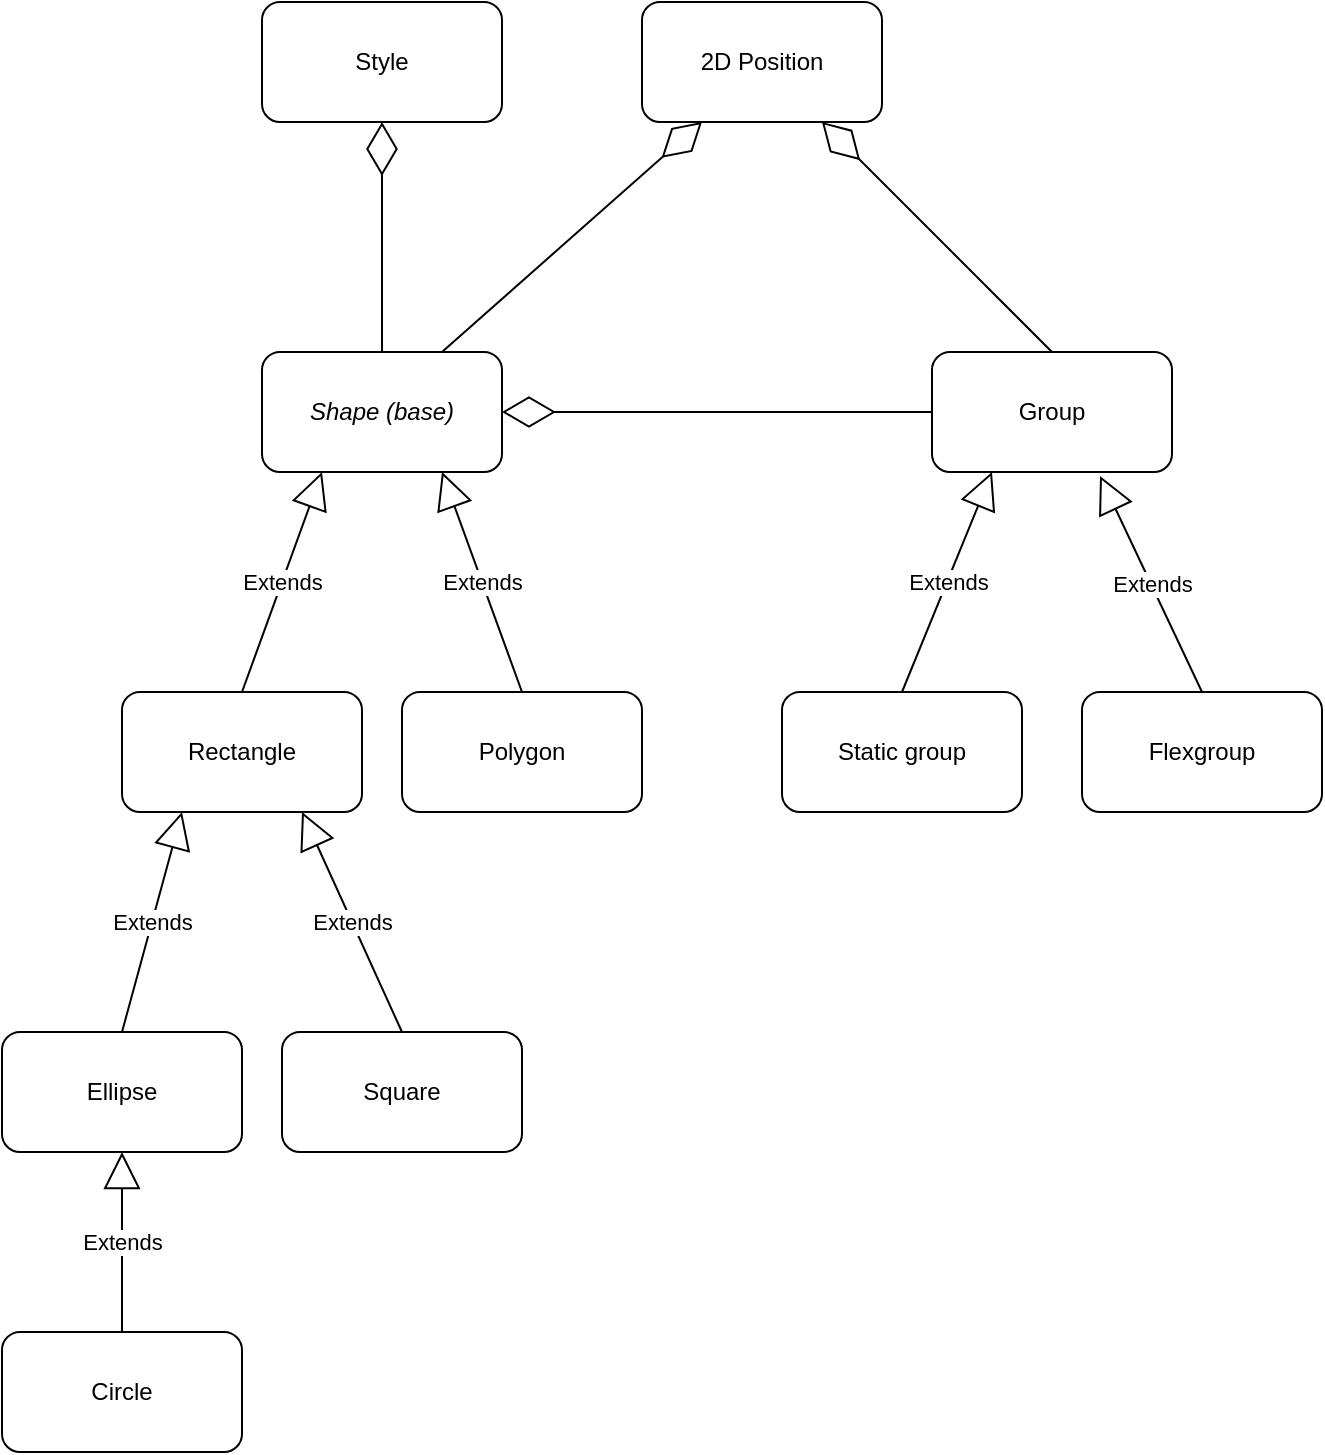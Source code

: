 <mxfile version="11.3.1" type="device" pages="1"><diagram id="XUAD37Boa60nV768_-Lt" name="Page-1"><mxGraphModel dx="2942" dy="1105" grid="1" gridSize="10" guides="1" tooltips="1" connect="1" arrows="1" fold="1" page="1" pageScale="1" pageWidth="850" pageHeight="1100" math="0" shadow="0"><root><mxCell id="0"/><mxCell id="1" parent="0"/><mxCell id="sCN1-Hk9tFfH5-ec8c9y-1" value="Shape (base)" style="rounded=1;whiteSpace=wrap;html=1;fontStyle=2" vertex="1" parent="1"><mxGeometry x="220" y="325" width="120" height="60" as="geometry"/></mxCell><mxCell id="sCN1-Hk9tFfH5-ec8c9y-2" value="Rectangle" style="rounded=1;whiteSpace=wrap;html=1;" vertex="1" parent="1"><mxGeometry x="150" y="495" width="120" height="60" as="geometry"/></mxCell><mxCell id="sCN1-Hk9tFfH5-ec8c9y-3" value="Polygon" style="rounded=1;whiteSpace=wrap;html=1;" vertex="1" parent="1"><mxGeometry x="290" y="495" width="120" height="60" as="geometry"/></mxCell><mxCell id="sCN1-Hk9tFfH5-ec8c9y-8" value="Square" style="rounded=1;whiteSpace=wrap;html=1;" vertex="1" parent="1"><mxGeometry x="230" y="665" width="120" height="60" as="geometry"/></mxCell><mxCell id="sCN1-Hk9tFfH5-ec8c9y-10" value="Ellipse" style="rounded=1;whiteSpace=wrap;html=1;" vertex="1" parent="1"><mxGeometry x="90" y="665" width="120" height="60" as="geometry"/></mxCell><mxCell id="sCN1-Hk9tFfH5-ec8c9y-13" value="Circle" style="rounded=1;whiteSpace=wrap;html=1;" vertex="1" parent="1"><mxGeometry x="90" y="815" width="120" height="60" as="geometry"/></mxCell><mxCell id="sCN1-Hk9tFfH5-ec8c9y-15" value="Group" style="rounded=1;whiteSpace=wrap;html=1;" vertex="1" parent="1"><mxGeometry x="555" y="325" width="120" height="60" as="geometry"/></mxCell><mxCell id="sCN1-Hk9tFfH5-ec8c9y-16" value="Flexgroup" style="rounded=1;whiteSpace=wrap;html=1;" vertex="1" parent="1"><mxGeometry x="630" y="495" width="120" height="60" as="geometry"/></mxCell><mxCell id="sCN1-Hk9tFfH5-ec8c9y-17" value="Static group" style="rounded=1;whiteSpace=wrap;html=1;" vertex="1" parent="1"><mxGeometry x="480" y="495" width="120" height="60" as="geometry"/></mxCell><mxCell id="sCN1-Hk9tFfH5-ec8c9y-19" value="Extends" style="endArrow=block;endSize=16;endFill=0;html=1;exitX=0.5;exitY=0;exitDx=0;exitDy=0;entryX=0.25;entryY=1;entryDx=0;entryDy=0;" edge="1" parent="1" source="sCN1-Hk9tFfH5-ec8c9y-2" target="sCN1-Hk9tFfH5-ec8c9y-1"><mxGeometry width="160" relative="1" as="geometry"><mxPoint x="240" y="419.5" as="sourcePoint"/><mxPoint x="400" y="419.5" as="targetPoint"/></mxGeometry></mxCell><mxCell id="sCN1-Hk9tFfH5-ec8c9y-20" value="Extends" style="endArrow=block;endSize=16;endFill=0;html=1;exitX=0.5;exitY=0;exitDx=0;exitDy=0;entryX=0.75;entryY=1;entryDx=0;entryDy=0;" edge="1" parent="1" source="sCN1-Hk9tFfH5-ec8c9y-3" target="sCN1-Hk9tFfH5-ec8c9y-1"><mxGeometry width="160" relative="1" as="geometry"><mxPoint x="220" y="465" as="sourcePoint"/><mxPoint x="260" y="395" as="targetPoint"/></mxGeometry></mxCell><mxCell id="sCN1-Hk9tFfH5-ec8c9y-21" value="Extends" style="endArrow=block;endSize=16;endFill=0;html=1;exitX=0.5;exitY=0;exitDx=0;exitDy=0;entryX=0.25;entryY=1;entryDx=0;entryDy=0;" edge="1" parent="1" source="sCN1-Hk9tFfH5-ec8c9y-10" target="sCN1-Hk9tFfH5-ec8c9y-2"><mxGeometry width="160" relative="1" as="geometry"><mxPoint x="120" y="635" as="sourcePoint"/><mxPoint x="160" y="565" as="targetPoint"/></mxGeometry></mxCell><mxCell id="sCN1-Hk9tFfH5-ec8c9y-22" value="Extends" style="endArrow=block;endSize=16;endFill=0;html=1;exitX=0.5;exitY=0;exitDx=0;exitDy=0;entryX=0.75;entryY=1;entryDx=0;entryDy=0;" edge="1" parent="1" source="sCN1-Hk9tFfH5-ec8c9y-8" target="sCN1-Hk9tFfH5-ec8c9y-2"><mxGeometry width="160" relative="1" as="geometry"><mxPoint x="230" y="515" as="sourcePoint"/><mxPoint x="270" y="445" as="targetPoint"/></mxGeometry></mxCell><mxCell id="sCN1-Hk9tFfH5-ec8c9y-23" value="Extends" style="endArrow=block;endSize=16;endFill=0;html=1;exitX=0.5;exitY=0;exitDx=0;exitDy=0;entryX=0.5;entryY=1;entryDx=0;entryDy=0;" edge="1" parent="1" source="sCN1-Hk9tFfH5-ec8c9y-13" target="sCN1-Hk9tFfH5-ec8c9y-10"><mxGeometry width="160" relative="1" as="geometry"><mxPoint x="90" y="805" as="sourcePoint"/><mxPoint x="130" y="735" as="targetPoint"/></mxGeometry></mxCell><mxCell id="sCN1-Hk9tFfH5-ec8c9y-25" value="Extends" style="endArrow=block;endSize=16;endFill=0;html=1;exitX=0.5;exitY=0;exitDx=0;exitDy=0;entryX=0.25;entryY=1;entryDx=0;entryDy=0;" edge="1" parent="1" source="sCN1-Hk9tFfH5-ec8c9y-17" target="sCN1-Hk9tFfH5-ec8c9y-15"><mxGeometry width="160" relative="1" as="geometry"><mxPoint x="285" y="505" as="sourcePoint"/><mxPoint x="325" y="435" as="targetPoint"/></mxGeometry></mxCell><mxCell id="sCN1-Hk9tFfH5-ec8c9y-26" value="Extends" style="endArrow=block;endSize=16;endFill=0;html=1;exitX=0.5;exitY=0;exitDx=0;exitDy=0;entryX=0.7;entryY=1.033;entryDx=0;entryDy=0;entryPerimeter=0;" edge="1" parent="1" source="sCN1-Hk9tFfH5-ec8c9y-16" target="sCN1-Hk9tFfH5-ec8c9y-15"><mxGeometry width="160" relative="1" as="geometry"><mxPoint x="295" y="515" as="sourcePoint"/><mxPoint x="335" y="445" as="targetPoint"/></mxGeometry></mxCell><mxCell id="sCN1-Hk9tFfH5-ec8c9y-27" value="Style" style="rounded=1;whiteSpace=wrap;html=1;" vertex="1" parent="1"><mxGeometry x="220" y="150" width="120" height="60" as="geometry"/></mxCell><mxCell id="sCN1-Hk9tFfH5-ec8c9y-28" value="" style="endArrow=diamondThin;endFill=0;endSize=24;html=1;exitX=0.5;exitY=0;exitDx=0;exitDy=0;entryX=0.5;entryY=1;entryDx=0;entryDy=0;" edge="1" parent="1" source="sCN1-Hk9tFfH5-ec8c9y-1" target="sCN1-Hk9tFfH5-ec8c9y-27"><mxGeometry width="160" relative="1" as="geometry"><mxPoint x="90" y="900" as="sourcePoint"/><mxPoint x="250" y="900" as="targetPoint"/></mxGeometry></mxCell><mxCell id="sCN1-Hk9tFfH5-ec8c9y-29" value="" style="endArrow=diamondThin;endFill=0;endSize=24;html=1;exitX=0;exitY=0.5;exitDx=0;exitDy=0;entryX=1;entryY=0.5;entryDx=0;entryDy=0;" edge="1" parent="1" source="sCN1-Hk9tFfH5-ec8c9y-15" target="sCN1-Hk9tFfH5-ec8c9y-1"><mxGeometry width="160" relative="1" as="geometry"><mxPoint x="90" y="900" as="sourcePoint"/><mxPoint x="250" y="900" as="targetPoint"/></mxGeometry></mxCell><mxCell id="sCN1-Hk9tFfH5-ec8c9y-30" value="2D Position" style="rounded=1;whiteSpace=wrap;html=1;" vertex="1" parent="1"><mxGeometry x="410" y="150" width="120" height="60" as="geometry"/></mxCell><mxCell id="sCN1-Hk9tFfH5-ec8c9y-31" value="" style="endArrow=diamondThin;endFill=0;endSize=24;html=1;exitX=0.75;exitY=0;exitDx=0;exitDy=0;entryX=0.25;entryY=1;entryDx=0;entryDy=0;" edge="1" parent="1" source="sCN1-Hk9tFfH5-ec8c9y-1" target="sCN1-Hk9tFfH5-ec8c9y-30"><mxGeometry width="160" relative="1" as="geometry"><mxPoint x="90" y="900" as="sourcePoint"/><mxPoint x="250" y="900" as="targetPoint"/></mxGeometry></mxCell><mxCell id="sCN1-Hk9tFfH5-ec8c9y-32" value="" style="endArrow=diamondThin;endFill=0;endSize=24;html=1;exitX=0.5;exitY=0;exitDx=0;exitDy=0;entryX=0.75;entryY=1;entryDx=0;entryDy=0;" edge="1" parent="1" source="sCN1-Hk9tFfH5-ec8c9y-15" target="sCN1-Hk9tFfH5-ec8c9y-30"><mxGeometry width="160" relative="1" as="geometry"><mxPoint x="90" y="900" as="sourcePoint"/><mxPoint x="250" y="900" as="targetPoint"/></mxGeometry></mxCell></root></mxGraphModel></diagram></mxfile>